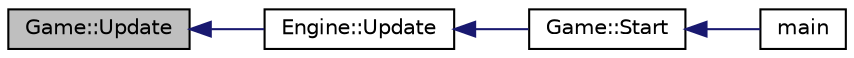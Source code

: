 digraph "Game::Update"
{
  edge [fontname="Helvetica",fontsize="10",labelfontname="Helvetica",labelfontsize="10"];
  node [fontname="Helvetica",fontsize="10",shape=record];
  rankdir="LR";
  Node1 [label="Game::Update",height=0.2,width=0.4,color="black", fillcolor="grey75", style="filled", fontcolor="black"];
  Node1 -> Node2 [dir="back",color="midnightblue",fontsize="10",style="solid",fontname="Helvetica"];
  Node2 [label="Engine::Update",height=0.2,width=0.4,color="black", fillcolor="white", style="filled",URL="$class_engine.html#ac84eefe06226f430a2448306e6fd2579"];
  Node2 -> Node3 [dir="back",color="midnightblue",fontsize="10",style="solid",fontname="Helvetica"];
  Node3 [label="Game::Start",height=0.2,width=0.4,color="black", fillcolor="white", style="filled",URL="$class_game.html#adb05b20574551a26f8cf1dc664782790"];
  Node3 -> Node4 [dir="back",color="midnightblue",fontsize="10",style="solid",fontname="Helvetica"];
  Node4 [label="main",height=0.2,width=0.4,color="black", fillcolor="white", style="filled",URL="$_main_8cpp.html#a700a0caa5b70a06d1064e576f9f3cf65"];
}
